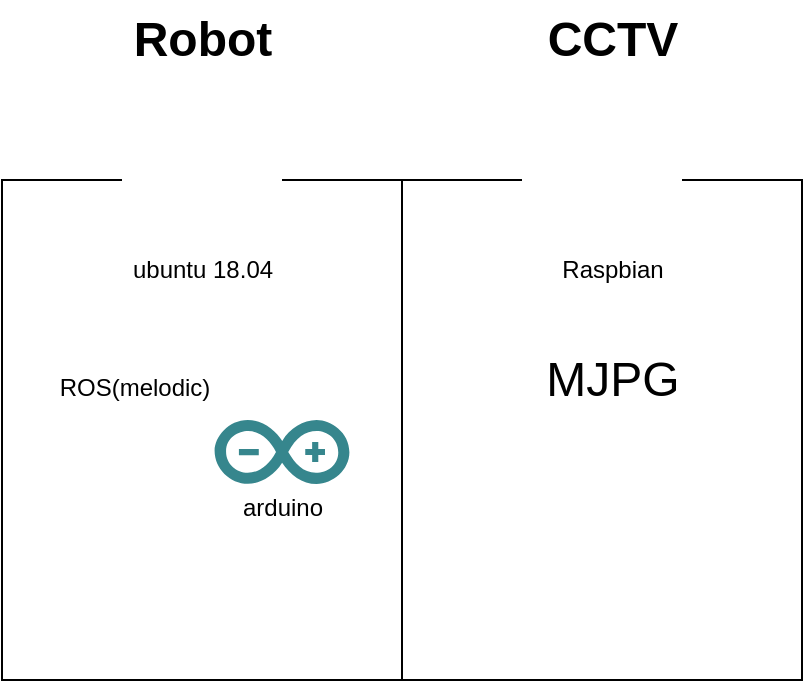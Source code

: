 <mxfile version="20.3.0" type="device"><diagram id="yEDPx2DK0IscqLXCOHu4" name="페이지-1"><mxGraphModel dx="782" dy="681" grid="1" gridSize="10" guides="1" tooltips="1" connect="1" arrows="1" fold="1" page="1" pageScale="1" pageWidth="827" pageHeight="1169" math="0" shadow="0"><root><mxCell id="0"/><mxCell id="1" parent="0"/><mxCell id="DqYWZZCp8_9spLPKCOuQ-3" value="" style="shape=image;html=1;verticalAlign=top;verticalLabelPosition=bottom;labelBackgroundColor=#ffffff;imageAspect=0;aspect=fixed;image=https://cdn1.iconfinder.com/data/icons/operating-system-flat-1/30/ubuntu-128.png" vertex="1" parent="1"><mxGeometry x="180" y="140" width="80" height="80" as="geometry"/></mxCell><mxCell id="DqYWZZCp8_9spLPKCOuQ-4" value="ubuntu 18.04" style="text;html=1;align=center;verticalAlign=middle;resizable=0;points=[];autosize=1;strokeColor=none;fillColor=none;" vertex="1" parent="1"><mxGeometry x="175" y="210" width="90" height="30" as="geometry"/></mxCell><mxCell id="DqYWZZCp8_9spLPKCOuQ-5" value="&lt;font style=&quot;font-size: 24px;&quot;&gt;&lt;b style=&quot;&quot;&gt;Robot&lt;/b&gt;&lt;/font&gt;" style="text;html=1;align=center;verticalAlign=middle;resizable=0;points=[];autosize=1;strokeColor=none;fillColor=none;" vertex="1" parent="1"><mxGeometry x="175" y="90" width="90" height="40" as="geometry"/></mxCell><mxCell id="DqYWZZCp8_9spLPKCOuQ-7" value="" style="shape=image;verticalLabelPosition=bottom;labelBackgroundColor=default;verticalAlign=top;aspect=fixed;imageAspect=0;image=https://images.velog.io/images/717lumos/post/8715706d-f855-4211-8bba-3ddeede780c4/%EA%B7%B8%EB%A6%BC1.png;" vertex="1" parent="1"><mxGeometry x="132.52" y="230" width="106.48" height="60" as="geometry"/></mxCell><mxCell id="DqYWZZCp8_9spLPKCOuQ-8" value="&lt;font style=&quot;font-size: 12px;&quot;&gt;ROS(melodic)&lt;/font&gt;" style="text;html=1;align=center;verticalAlign=middle;resizable=0;points=[];autosize=1;strokeColor=none;fillColor=none;fontSize=24;" vertex="1" parent="1"><mxGeometry x="135.76" y="260" width="100" height="40" as="geometry"/></mxCell><mxCell id="DqYWZZCp8_9spLPKCOuQ-11" value="" style="shape=image;verticalLabelPosition=bottom;labelBackgroundColor=default;verticalAlign=top;aspect=fixed;imageAspect=0;image=https://upload.wikimedia.org/wikipedia/commons/thumb/1/18/ISO_C%2B%2B_Logo.svg/1200px-ISO_C%2B%2B_Logo.svg.png;" vertex="1" parent="1"><mxGeometry x="141" y="340" width="62.32" height="70" as="geometry"/></mxCell><mxCell id="DqYWZZCp8_9spLPKCOuQ-12" value="" style="shape=image;html=1;verticalAlign=top;verticalLabelPosition=bottom;labelBackgroundColor=#ffffff;imageAspect=0;aspect=fixed;image=https://cdn4.iconfinder.com/data/icons/scripting-and-programming-languages/512/660277-Python_logo-128.png;fontSize=12;" vertex="1" parent="1"><mxGeometry x="230" y="360" width="60" height="60" as="geometry"/></mxCell><mxCell id="DqYWZZCp8_9spLPKCOuQ-21" value="&lt;font style=&quot;font-size: 24px;&quot;&gt;&lt;b style=&quot;&quot;&gt;CCTV&lt;/b&gt;&lt;/font&gt;" style="text;html=1;align=center;verticalAlign=middle;resizable=0;points=[];autosize=1;strokeColor=none;fillColor=none;" vertex="1" parent="1"><mxGeometry x="380" y="90" width="90" height="40" as="geometry"/></mxCell><mxCell id="DqYWZZCp8_9spLPKCOuQ-22" value="" style="shape=image;verticalLabelPosition=bottom;labelBackgroundColor=default;verticalAlign=top;aspect=fixed;imageAspect=0;image=https://thepi.io/wp-content/uploads/2017/03/raspberry-pi-logo.png;" vertex="1" parent="1"><mxGeometry x="355" y="140" width="140" height="70" as="geometry"/></mxCell><mxCell id="DqYWZZCp8_9spLPKCOuQ-23" value="Raspbian" style="text;html=1;align=center;verticalAlign=middle;resizable=0;points=[];autosize=1;strokeColor=none;fillColor=none;" vertex="1" parent="1"><mxGeometry x="390" y="210" width="70" height="30" as="geometry"/></mxCell><mxCell id="DqYWZZCp8_9spLPKCOuQ-25" value="&lt;font style=&quot;font-size: 24px;&quot;&gt;MJPG&lt;/font&gt;" style="text;html=1;align=center;verticalAlign=middle;resizable=0;points=[];autosize=1;strokeColor=none;fillColor=none;fontSize=12;" vertex="1" parent="1"><mxGeometry x="380" y="260" width="90" height="40" as="geometry"/></mxCell><mxCell id="DqYWZZCp8_9spLPKCOuQ-27" value="" style="shape=image;html=1;verticalAlign=top;verticalLabelPosition=bottom;labelBackgroundColor=#ffffff;imageAspect=0;aspect=fixed;image=https://cdn4.iconfinder.com/data/icons/scripting-and-programming-languages/512/660277-Python_logo-128.png;fontSize=12;" vertex="1" parent="1"><mxGeometry x="395" y="320" width="60" height="60" as="geometry"/></mxCell><mxCell id="DqYWZZCp8_9spLPKCOuQ-30" value="" style="endArrow=none;html=1;rounded=0;fontSize=24;exitX=0;exitY=0.5;exitDx=0;exitDy=0;entryX=1;entryY=0.5;entryDx=0;entryDy=0;" edge="1" parent="1" source="DqYWZZCp8_9spLPKCOuQ-3" target="DqYWZZCp8_9spLPKCOuQ-3"><mxGeometry width="50" height="50" relative="1" as="geometry"><mxPoint x="380" y="390" as="sourcePoint"/><mxPoint x="100" y="180" as="targetPoint"/><Array as="points"><mxPoint x="120" y="180"/><mxPoint x="120" y="430"/><mxPoint x="320" y="430"/><mxPoint x="320" y="180"/></Array></mxGeometry></mxCell><mxCell id="DqYWZZCp8_9spLPKCOuQ-31" value="" style="endArrow=none;html=1;rounded=0;fontSize=24;exitX=0;exitY=0.5;exitDx=0;exitDy=0;entryX=1;entryY=0.5;entryDx=0;entryDy=0;" edge="1" parent="1"><mxGeometry width="50" height="50" relative="1" as="geometry"><mxPoint x="380" y="180" as="sourcePoint"/><mxPoint x="460" y="180" as="targetPoint"/><Array as="points"><mxPoint x="320" y="180"/><mxPoint x="320" y="430"/><mxPoint x="520" y="430"/><mxPoint x="520" y="180"/></Array></mxGeometry></mxCell><mxCell id="DqYWZZCp8_9spLPKCOuQ-33" value="" style="dashed=0;outlineConnect=0;html=1;align=center;labelPosition=center;verticalLabelPosition=bottom;verticalAlign=top;shape=mxgraph.weblogos.arduino;fillColor=#36868D;strokeColor=none;fontSize=24;" vertex="1" parent="1"><mxGeometry x="226.3" y="300" width="67.4" height="32" as="geometry"/></mxCell><mxCell id="DqYWZZCp8_9spLPKCOuQ-34" value="&lt;font style=&quot;font-size: 12px;&quot;&gt;arduino&lt;/font&gt;" style="text;html=1;align=center;verticalAlign=middle;resizable=0;points=[];autosize=1;strokeColor=none;fillColor=none;fontSize=24;" vertex="1" parent="1"><mxGeometry x="230" y="320" width="60" height="40" as="geometry"/></mxCell></root></mxGraphModel></diagram></mxfile>